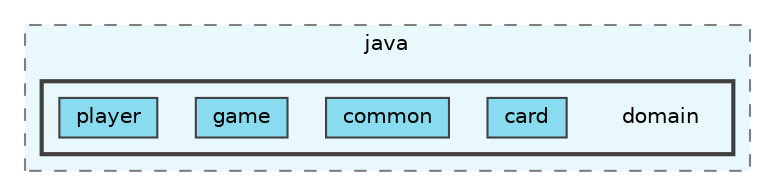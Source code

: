 digraph "src/main/java/domain"
{
 // LATEX_PDF_SIZE
  bgcolor="transparent";
  edge [fontname=Helvetica,fontsize=10,labelfontname=Helvetica,labelfontsize=10];
  node [fontname=Helvetica,fontsize=10,shape=box,height=0.2,width=0.4];
  compound=true
  subgraph clusterdir_fd3f6763802dee1ad875f6c80eac0bda {
    graph [ bgcolor="#e8f8fc", pencolor="grey50", label="java", fontname=Helvetica,fontsize=10 style="filled,dashed", URL="dir_fd3f6763802dee1ad875f6c80eac0bda.html",tooltip=""]
  subgraph clusterdir_d89dd4b49a1568deadad29da47c05b8d {
    graph [ bgcolor="#e8f8fc", pencolor="grey25", label="", fontname=Helvetica,fontsize=10 style="filled,bold", URL="dir_d89dd4b49a1568deadad29da47c05b8d.html",tooltip=""]
    dir_d89dd4b49a1568deadad29da47c05b8d [shape=plaintext, label="domain"];
  dir_a7dacd09dc8e5b01c77e7aeec52b9acb [label="card", fillcolor="#89dbef", color="grey25", style="filled", URL="dir_a7dacd09dc8e5b01c77e7aeec52b9acb.html",tooltip=""];
  dir_1df8e3802702956fb77d251ac934446a [label="common", fillcolor="#89dbef", color="grey25", style="filled", URL="dir_1df8e3802702956fb77d251ac934446a.html",tooltip=""];
  dir_febb9d986d984a10f9342ea99799c2cf [label="game", fillcolor="#89dbef", color="grey25", style="filled", URL="dir_febb9d986d984a10f9342ea99799c2cf.html",tooltip=""];
  dir_65c31c2d14568c534c753b246906179c [label="player", fillcolor="#89dbef", color="grey25", style="filled", URL="dir_65c31c2d14568c534c753b246906179c.html",tooltip=""];
  }
  }
}
